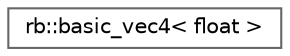 digraph "Graphical Class Hierarchy"
{
 // LATEX_PDF_SIZE
  bgcolor="transparent";
  edge [fontname=Helvetica,fontsize=10,labelfontname=Helvetica,labelfontsize=10];
  node [fontname=Helvetica,fontsize=10,shape=box,height=0.2,width=0.4];
  rankdir="LR";
  Node0 [label="rb::basic_vec4\< float \>",height=0.2,width=0.4,color="grey40", fillcolor="white", style="filled",URL="$structrb_1_1basic__vec4.html",tooltip=" "];
}
